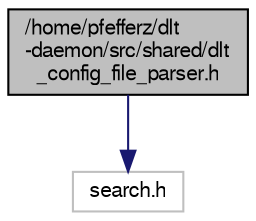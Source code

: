 digraph "/home/pfefferz/dlt-daemon/src/shared/dlt_config_file_parser.h"
{
  edge [fontname="FreeSans",fontsize="10",labelfontname="FreeSans",labelfontsize="10"];
  node [fontname="FreeSans",fontsize="10",shape=record];
  Node1 [label="/home/pfefferz/dlt\l-daemon/src/shared/dlt\l_config_file_parser.h",height=0.2,width=0.4,color="black", fillcolor="grey75", style="filled", fontcolor="black"];
  Node1 -> Node2 [color="midnightblue",fontsize="10",style="solid",fontname="FreeSans"];
  Node2 [label="search.h",height=0.2,width=0.4,color="grey75", fillcolor="white", style="filled"];
}
